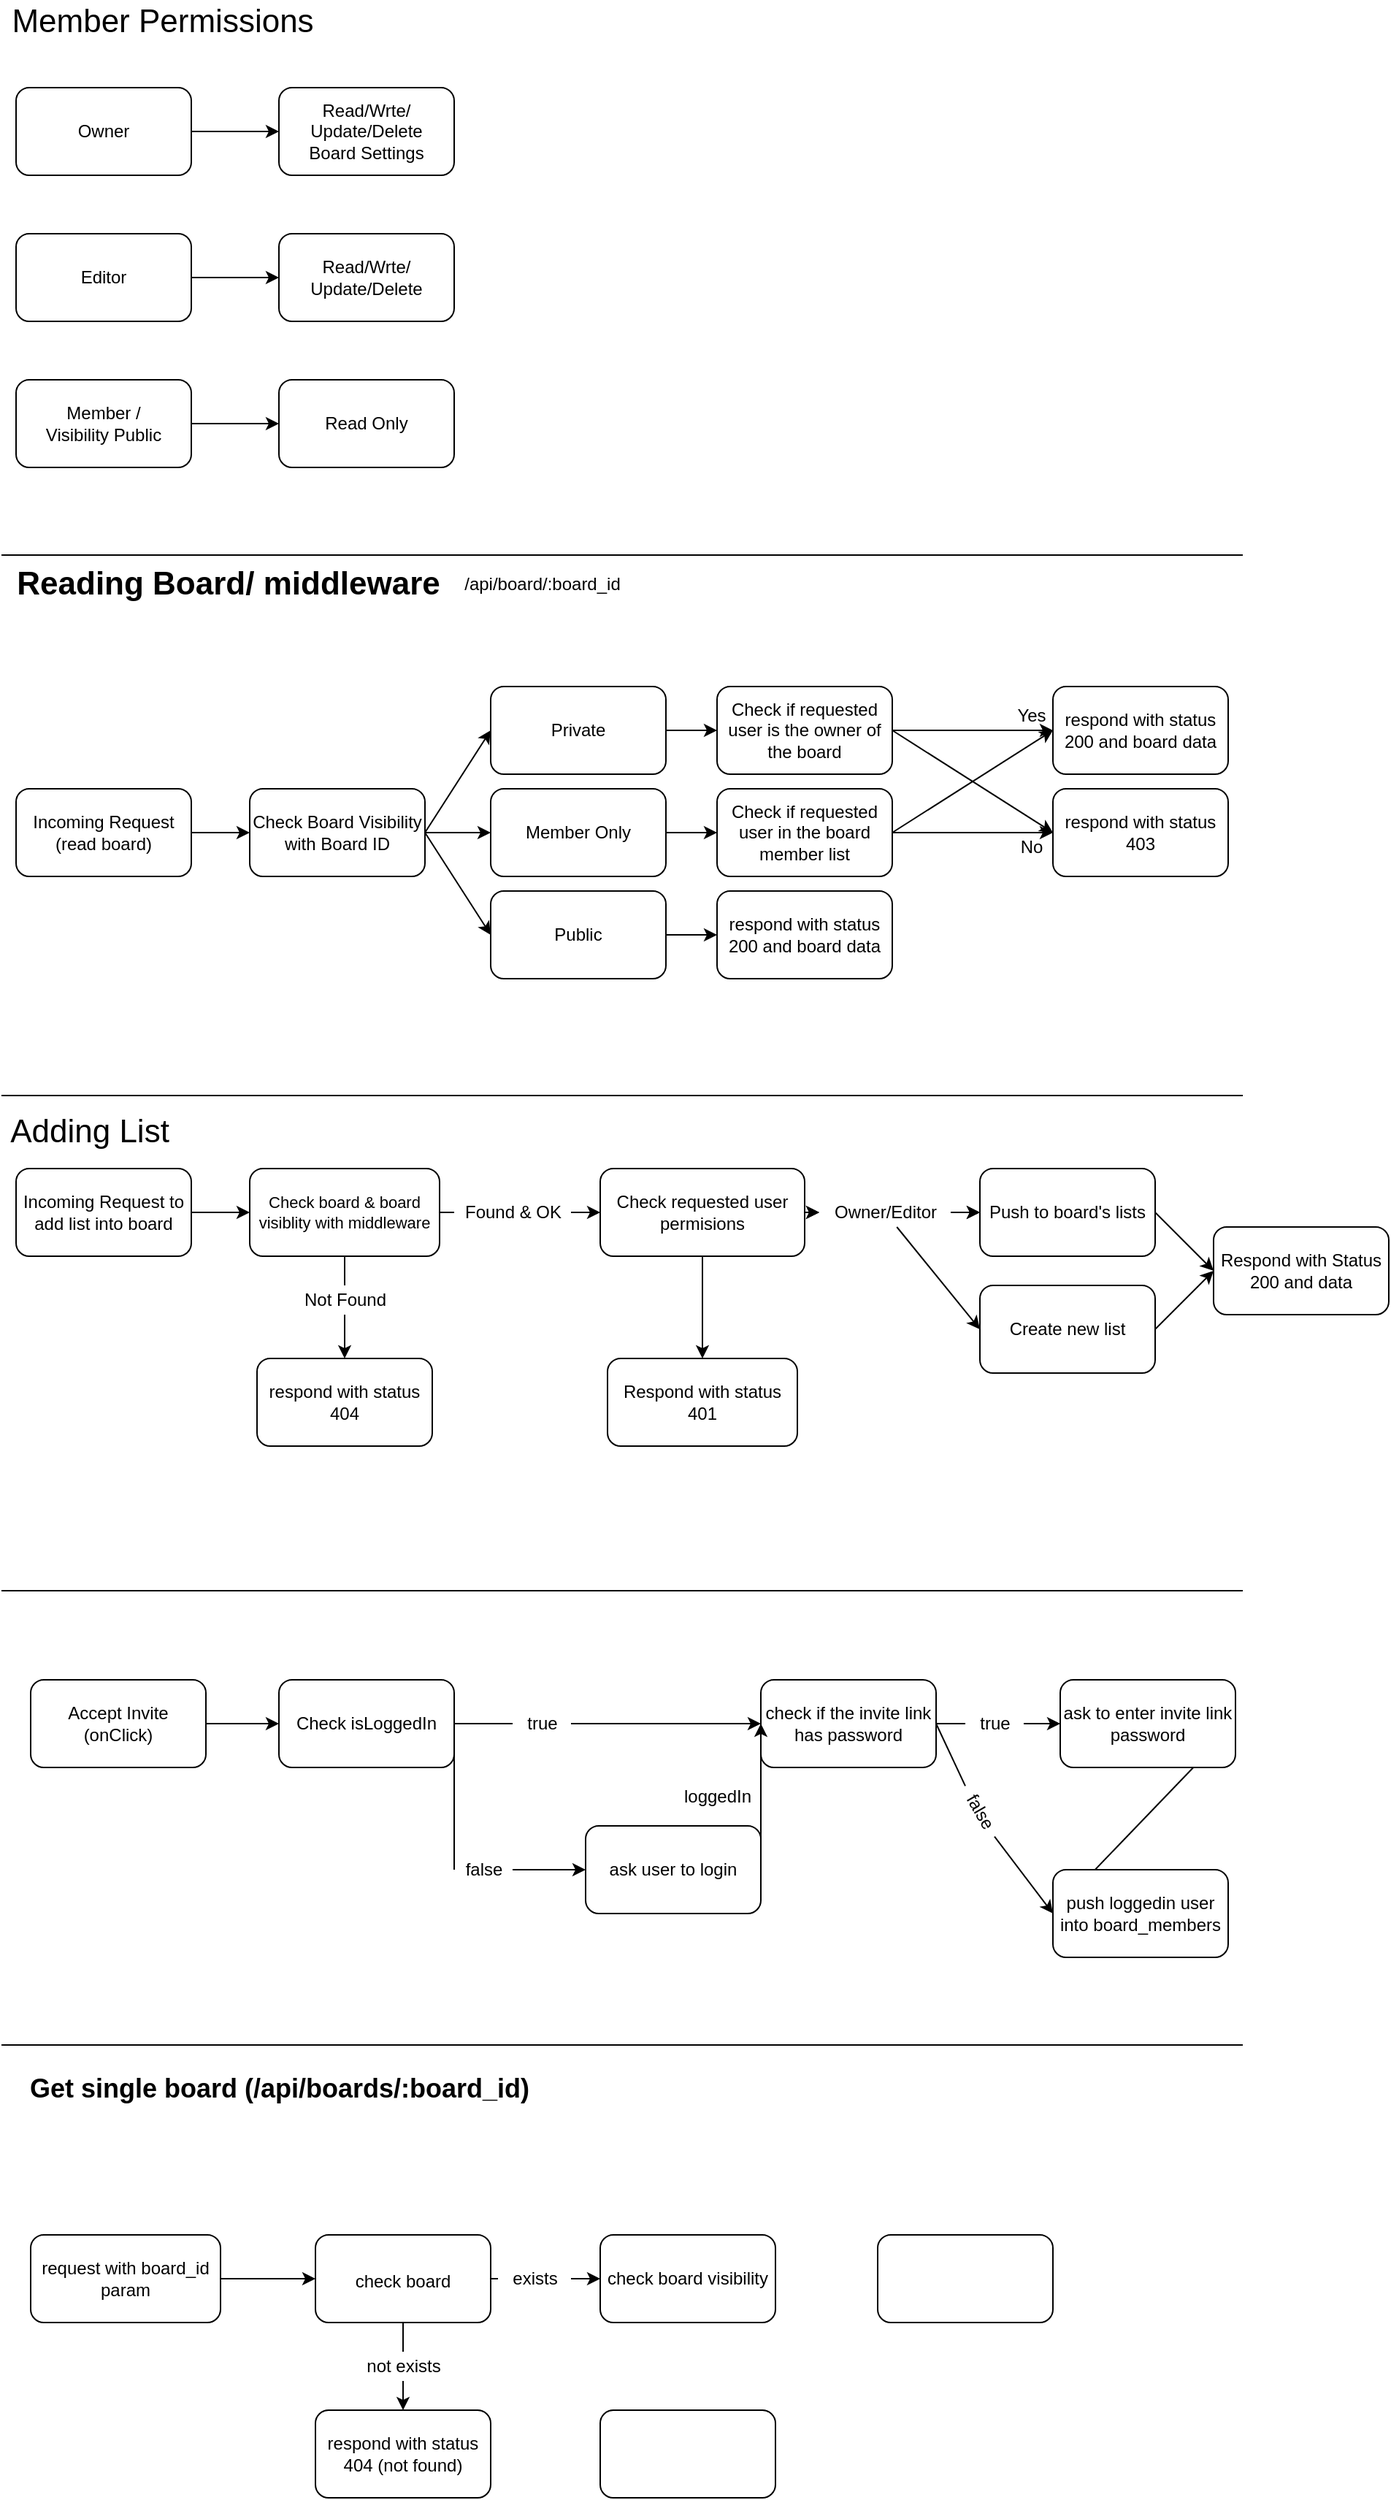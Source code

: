 <mxfile>
    <diagram id="7gFKCLBzEQmejgj8EY94" name="Page-1">
        <mxGraphModel dx="1164" dy="782" grid="1" gridSize="10" guides="1" tooltips="1" connect="1" arrows="1" fold="1" page="1" pageScale="1" pageWidth="850" pageHeight="1100" math="0" shadow="0">
            <root>
                <mxCell id="0"/>
                <mxCell id="1" parent="0"/>
                <mxCell id="4" style="edgeStyle=none;html=1;exitX=1;exitY=0.5;exitDx=0;exitDy=0;entryX=0;entryY=0.5;entryDx=0;entryDy=0;" parent="1" source="2" target="3" edge="1">
                    <mxGeometry relative="1" as="geometry"/>
                </mxCell>
                <mxCell id="2" value="Owner" style="rounded=1;whiteSpace=wrap;html=1;" parent="1" vertex="1">
                    <mxGeometry x="10" y="70" width="120" height="60" as="geometry"/>
                </mxCell>
                <mxCell id="3" value="Read/Wrte/&lt;br&gt;Update/Delete&lt;br&gt;Board Settings" style="rounded=1;whiteSpace=wrap;html=1;" parent="1" vertex="1">
                    <mxGeometry x="190" y="70" width="120" height="60" as="geometry"/>
                </mxCell>
                <mxCell id="5" style="edgeStyle=none;html=1;exitX=1;exitY=0.5;exitDx=0;exitDy=0;entryX=0;entryY=0.5;entryDx=0;entryDy=0;" parent="1" source="6" target="7" edge="1">
                    <mxGeometry relative="1" as="geometry"/>
                </mxCell>
                <mxCell id="6" value="Editor" style="rounded=1;whiteSpace=wrap;html=1;" parent="1" vertex="1">
                    <mxGeometry x="10" y="170" width="120" height="60" as="geometry"/>
                </mxCell>
                <mxCell id="7" value="Read/Wrte/&lt;br&gt;Update/Delete" style="rounded=1;whiteSpace=wrap;html=1;" parent="1" vertex="1">
                    <mxGeometry x="190" y="170" width="120" height="60" as="geometry"/>
                </mxCell>
                <mxCell id="8" style="edgeStyle=none;html=1;exitX=1;exitY=0.5;exitDx=0;exitDy=0;entryX=0;entryY=0.5;entryDx=0;entryDy=0;" parent="1" source="9" target="10" edge="1">
                    <mxGeometry relative="1" as="geometry"/>
                </mxCell>
                <mxCell id="9" value="Member /&lt;br&gt;Visibility Public" style="rounded=1;whiteSpace=wrap;html=1;" parent="1" vertex="1">
                    <mxGeometry x="10" y="270" width="120" height="60" as="geometry"/>
                </mxCell>
                <mxCell id="10" value="Read Only" style="rounded=1;whiteSpace=wrap;html=1;" parent="1" vertex="1">
                    <mxGeometry x="190" y="270" width="120" height="60" as="geometry"/>
                </mxCell>
                <mxCell id="14" style="edgeStyle=none;html=1;exitX=1;exitY=0.5;exitDx=0;exitDy=0;entryX=0;entryY=0.5;entryDx=0;entryDy=0;" parent="1" source="11" target="13" edge="1">
                    <mxGeometry relative="1" as="geometry"/>
                </mxCell>
                <mxCell id="11" value="Incoming Request&lt;br&gt;(read board)" style="rounded=1;whiteSpace=wrap;html=1;" parent="1" vertex="1">
                    <mxGeometry x="10" y="550" width="120" height="60" as="geometry"/>
                </mxCell>
                <mxCell id="27" style="edgeStyle=none;html=1;exitX=1;exitY=0.5;exitDx=0;exitDy=0;entryX=0;entryY=0.5;entryDx=0;entryDy=0;" parent="1" source="13" target="24" edge="1">
                    <mxGeometry relative="1" as="geometry"/>
                </mxCell>
                <mxCell id="28" style="edgeStyle=none;html=1;exitX=1;exitY=0.5;exitDx=0;exitDy=0;entryX=0;entryY=0.5;entryDx=0;entryDy=0;" parent="1" source="13" target="25" edge="1">
                    <mxGeometry relative="1" as="geometry"/>
                </mxCell>
                <mxCell id="29" style="edgeStyle=none;html=1;exitX=1;exitY=0.5;exitDx=0;exitDy=0;entryX=0;entryY=0.5;entryDx=0;entryDy=0;" parent="1" source="13" target="26" edge="1">
                    <mxGeometry relative="1" as="geometry"/>
                </mxCell>
                <mxCell id="13" value="Check Board Visibility&lt;br&gt;with Board ID" style="rounded=1;whiteSpace=wrap;html=1;" parent="1" vertex="1">
                    <mxGeometry x="170" y="550" width="120" height="60" as="geometry"/>
                </mxCell>
                <mxCell id="31" style="edgeStyle=none;html=1;exitX=1;exitY=0.5;exitDx=0;exitDy=0;" parent="1" source="24" target="30" edge="1">
                    <mxGeometry relative="1" as="geometry"/>
                </mxCell>
                <mxCell id="24" value="Private" style="rounded=1;whiteSpace=wrap;html=1;" parent="1" vertex="1">
                    <mxGeometry x="335" y="480" width="120" height="60" as="geometry"/>
                </mxCell>
                <mxCell id="43" style="edgeStyle=none;html=1;exitX=1;exitY=0.5;exitDx=0;exitDy=0;entryX=0;entryY=0.5;entryDx=0;entryDy=0;" parent="1" source="25" target="42" edge="1">
                    <mxGeometry relative="1" as="geometry"/>
                </mxCell>
                <mxCell id="25" value="Member Only" style="rounded=1;whiteSpace=wrap;html=1;" parent="1" vertex="1">
                    <mxGeometry x="335" y="550" width="120" height="60" as="geometry"/>
                </mxCell>
                <mxCell id="58" style="edgeStyle=none;html=1;exitX=1;exitY=0.5;exitDx=0;exitDy=0;entryX=0;entryY=0.5;entryDx=0;entryDy=0;" parent="1" source="26" target="57" edge="1">
                    <mxGeometry relative="1" as="geometry"/>
                </mxCell>
                <mxCell id="26" value="Public" style="rounded=1;whiteSpace=wrap;html=1;" parent="1" vertex="1">
                    <mxGeometry x="335" y="620" width="120" height="60" as="geometry"/>
                </mxCell>
                <mxCell id="52" style="edgeStyle=none;html=1;exitX=1;exitY=0.5;exitDx=0;exitDy=0;" parent="1" source="30" edge="1">
                    <mxGeometry relative="1" as="geometry">
                        <mxPoint x="720" y="580" as="targetPoint"/>
                    </mxGeometry>
                </mxCell>
                <mxCell id="55" style="edgeStyle=none;html=1;exitX=1;exitY=0.5;exitDx=0;exitDy=0;" parent="1" source="30" edge="1">
                    <mxGeometry relative="1" as="geometry">
                        <mxPoint x="720" y="510" as="targetPoint"/>
                    </mxGeometry>
                </mxCell>
                <mxCell id="30" value="Check if requested user is the owner of the board" style="rounded=1;whiteSpace=wrap;html=1;" parent="1" vertex="1">
                    <mxGeometry x="490" y="480" width="120" height="60" as="geometry"/>
                </mxCell>
                <mxCell id="33" value="&lt;span&gt;respond with status 200 and board data&lt;/span&gt;" style="rounded=1;whiteSpace=wrap;html=1;" parent="1" vertex="1">
                    <mxGeometry x="720" y="480" width="120" height="60" as="geometry"/>
                </mxCell>
                <mxCell id="36" value="respond with status 403" style="rounded=1;whiteSpace=wrap;html=1;" parent="1" vertex="1">
                    <mxGeometry x="720" y="550" width="120" height="60" as="geometry"/>
                </mxCell>
                <mxCell id="51" style="edgeStyle=none;html=1;exitX=1;exitY=0.5;exitDx=0;exitDy=0;entryX=0;entryY=0.5;entryDx=0;entryDy=0;" parent="1" source="42" target="36" edge="1">
                    <mxGeometry relative="1" as="geometry"/>
                </mxCell>
                <mxCell id="54" style="edgeStyle=none;html=1;exitX=1;exitY=0.5;exitDx=0;exitDy=0;entryX=0;entryY=0.5;entryDx=0;entryDy=0;" parent="1" source="42" target="33" edge="1">
                    <mxGeometry relative="1" as="geometry"/>
                </mxCell>
                <mxCell id="42" value="Check if requested user in the board member list" style="rounded=1;whiteSpace=wrap;html=1;" parent="1" vertex="1">
                    <mxGeometry x="490" y="550" width="120" height="60" as="geometry"/>
                </mxCell>
                <mxCell id="53" value="No" style="text;html=1;align=center;verticalAlign=middle;resizable=0;points=[];autosize=1;strokeColor=none;fillColor=none;" parent="1" vertex="1">
                    <mxGeometry x="690" y="580" width="30" height="20" as="geometry"/>
                </mxCell>
                <mxCell id="56" value="Yes" style="text;html=1;align=center;verticalAlign=middle;resizable=0;points=[];autosize=1;strokeColor=none;fillColor=none;" parent="1" vertex="1">
                    <mxGeometry x="685" y="490" width="40" height="20" as="geometry"/>
                </mxCell>
                <mxCell id="57" value="&lt;span&gt;respond with status 200 and board data&lt;/span&gt;" style="rounded=1;whiteSpace=wrap;html=1;" parent="1" vertex="1">
                    <mxGeometry x="490" y="620" width="120" height="60" as="geometry"/>
                </mxCell>
                <mxCell id="59" value="" style="endArrow=none;html=1;" parent="1" edge="1">
                    <mxGeometry width="50" height="50" relative="1" as="geometry">
                        <mxPoint y="390" as="sourcePoint"/>
                        <mxPoint x="850" y="390" as="targetPoint"/>
                    </mxGeometry>
                </mxCell>
                <mxCell id="60" value="" style="endArrow=none;html=1;" parent="1" edge="1">
                    <mxGeometry width="50" height="50" relative="1" as="geometry">
                        <mxPoint y="760" as="sourcePoint"/>
                        <mxPoint x="850" y="760" as="targetPoint"/>
                    </mxGeometry>
                </mxCell>
                <mxCell id="61" value="&lt;font style=&quot;font-size: 22px&quot;&gt;&lt;b&gt;Reading Board/ middleware&lt;/b&gt;&lt;/font&gt;" style="text;html=1;align=center;verticalAlign=middle;resizable=0;points=[];autosize=1;strokeColor=none;fillColor=none;" parent="1" vertex="1">
                    <mxGeometry y="400" width="310" height="20" as="geometry"/>
                </mxCell>
                <mxCell id="62" value="Member Permissions" style="text;html=1;align=center;verticalAlign=middle;resizable=0;points=[];autosize=1;strokeColor=none;fillColor=none;fontSize=22;" parent="1" vertex="1">
                    <mxGeometry y="10" width="220" height="30" as="geometry"/>
                </mxCell>
                <mxCell id="63" value="Adding List" style="text;html=1;align=center;verticalAlign=middle;resizable=0;points=[];autosize=1;strokeColor=none;fillColor=none;fontSize=22;" parent="1" vertex="1">
                    <mxGeometry y="770" width="120" height="30" as="geometry"/>
                </mxCell>
                <mxCell id="66" style="edgeStyle=none;html=1;exitX=0.5;exitY=1;exitDx=0;exitDy=0;fontSize=12;entryX=0.5;entryY=0;entryDx=0;entryDy=0;startArrow=none;" parent="1" source="68" target="67" edge="1">
                    <mxGeometry relative="1" as="geometry">
                        <mxPoint x="230" y="940" as="targetPoint"/>
                    </mxGeometry>
                </mxCell>
                <mxCell id="65" value="Check board &amp;amp; board visiblity with middleware" style="rounded=1;whiteSpace=wrap;html=1;fontSize=11;" parent="1" vertex="1">
                    <mxGeometry x="170" y="810" width="130" height="60" as="geometry"/>
                </mxCell>
                <mxCell id="67" value="respond with status 404" style="rounded=1;whiteSpace=wrap;html=1;fontSize=12;" parent="1" vertex="1">
                    <mxGeometry x="175" y="940" width="120" height="60" as="geometry"/>
                </mxCell>
                <mxCell id="68" value="Not Found" style="text;html=1;align=center;verticalAlign=middle;resizable=0;points=[];autosize=1;strokeColor=none;fillColor=none;fontSize=12;" parent="1" vertex="1">
                    <mxGeometry x="200" y="890" width="70" height="20" as="geometry"/>
                </mxCell>
                <mxCell id="69" value="" style="edgeStyle=none;html=1;exitX=0.5;exitY=1;exitDx=0;exitDy=0;fontSize=12;entryX=0.5;entryY=0;entryDx=0;entryDy=0;endArrow=none;" parent="1" source="65" target="68" edge="1">
                    <mxGeometry relative="1" as="geometry">
                        <mxPoint x="230" y="940" as="targetPoint"/>
                        <mxPoint x="230" y="870" as="sourcePoint"/>
                    </mxGeometry>
                </mxCell>
                <mxCell id="78" style="edgeStyle=none;html=1;exitX=1;exitY=0.5;exitDx=0;exitDy=0;entryX=0;entryY=0.5;entryDx=0;entryDy=0;fontSize=12;" parent="1" source="70" target="77" edge="1">
                    <mxGeometry relative="1" as="geometry"/>
                </mxCell>
                <mxCell id="70" value="Push to board's lists" style="rounded=1;whiteSpace=wrap;html=1;fontSize=12;" parent="1" vertex="1">
                    <mxGeometry x="670" y="810" width="120" height="60" as="geometry"/>
                </mxCell>
                <mxCell id="81" style="edgeStyle=none;html=1;fontSize=12;" parent="1" source="72" target="80" edge="1">
                    <mxGeometry relative="1" as="geometry"/>
                </mxCell>
                <mxCell id="72" value="Found &amp;amp; OK" style="text;html=1;align=center;verticalAlign=middle;resizable=0;points=[];autosize=1;strokeColor=none;fillColor=none;fontSize=12;" parent="1" vertex="1">
                    <mxGeometry x="310" y="830" width="80" height="20" as="geometry"/>
                </mxCell>
                <mxCell id="73" value="" style="edgeStyle=none;html=1;exitX=1;exitY=0.5;exitDx=0;exitDy=0;entryX=0;entryY=0.5;entryDx=0;entryDy=0;fontSize=12;endArrow=none;" parent="1" source="65" target="72" edge="1">
                    <mxGeometry relative="1" as="geometry">
                        <mxPoint x="290" y="840" as="sourcePoint"/>
                        <mxPoint x="360" y="840" as="targetPoint"/>
                    </mxGeometry>
                </mxCell>
                <mxCell id="79" style="edgeStyle=none;html=1;exitX=1;exitY=0.5;exitDx=0;exitDy=0;fontSize=12;entryX=0;entryY=0.5;entryDx=0;entryDy=0;" parent="1" source="75" target="77" edge="1">
                    <mxGeometry relative="1" as="geometry">
                        <mxPoint x="830" y="880" as="targetPoint"/>
                    </mxGeometry>
                </mxCell>
                <mxCell id="75" value="Create new list" style="rounded=1;whiteSpace=wrap;html=1;fontSize=12;" parent="1" vertex="1">
                    <mxGeometry x="670" y="890" width="120" height="60" as="geometry"/>
                </mxCell>
                <mxCell id="77" value="Respond with Status 200 and data" style="rounded=1;whiteSpace=wrap;html=1;fontSize=12;" parent="1" vertex="1">
                    <mxGeometry x="830" y="850" width="120" height="60" as="geometry"/>
                </mxCell>
                <mxCell id="97" style="edgeStyle=none;html=1;exitX=1;exitY=0.5;exitDx=0;exitDy=0;fontSize=12;" parent="1" source="80" target="92" edge="1">
                    <mxGeometry relative="1" as="geometry"/>
                </mxCell>
                <mxCell id="101" style="edgeStyle=none;html=1;exitX=1;exitY=0.5;exitDx=0;exitDy=0;fontSize=12;" parent="1" source="80" target="92" edge="1">
                    <mxGeometry relative="1" as="geometry"/>
                </mxCell>
                <mxCell id="103" style="edgeStyle=none;html=1;exitX=0.5;exitY=1;exitDx=0;exitDy=0;entryX=0.5;entryY=0;entryDx=0;entryDy=0;fontSize=12;" parent="1" source="80" target="102" edge="1">
                    <mxGeometry relative="1" as="geometry"/>
                </mxCell>
                <mxCell id="80" value="Check requested user permisions" style="rounded=1;whiteSpace=wrap;html=1;fontSize=12;" parent="1" vertex="1">
                    <mxGeometry x="410" y="810" width="140" height="60" as="geometry"/>
                </mxCell>
                <mxCell id="84" style="edgeStyle=none;html=1;exitX=1;exitY=0.5;exitDx=0;exitDy=0;entryX=0;entryY=0.5;entryDx=0;entryDy=0;fontSize=12;" parent="1" source="82" target="65" edge="1">
                    <mxGeometry relative="1" as="geometry"/>
                </mxCell>
                <mxCell id="82" value="Incoming Request to add list into board" style="rounded=1;whiteSpace=wrap;html=1;fontSize=12;" parent="1" vertex="1">
                    <mxGeometry x="10" y="810" width="120" height="60" as="geometry"/>
                </mxCell>
                <mxCell id="98" style="edgeStyle=none;html=1;entryX=0;entryY=0.5;entryDx=0;entryDy=0;fontSize=12;" parent="1" source="92" target="70" edge="1">
                    <mxGeometry relative="1" as="geometry"/>
                </mxCell>
                <mxCell id="99" value="" style="edgeStyle=none;html=1;fontSize=12;" parent="1" source="92" target="70" edge="1">
                    <mxGeometry relative="1" as="geometry"/>
                </mxCell>
                <mxCell id="100" style="edgeStyle=none;html=1;entryX=0;entryY=0.5;entryDx=0;entryDy=0;fontSize=12;" parent="1" source="92" target="75" edge="1">
                    <mxGeometry relative="1" as="geometry"/>
                </mxCell>
                <mxCell id="92" value="Owner/Editor" style="text;html=1;align=center;verticalAlign=middle;resizable=0;points=[];autosize=1;strokeColor=none;fillColor=none;fontSize=12;rotation=0;" parent="1" vertex="1">
                    <mxGeometry x="560" y="830" width="90" height="20" as="geometry"/>
                </mxCell>
                <mxCell id="102" value="Respond with status 401" style="rounded=1;whiteSpace=wrap;html=1;fontSize=12;" parent="1" vertex="1">
                    <mxGeometry x="415" y="940" width="130" height="60" as="geometry"/>
                </mxCell>
                <mxCell id="104" value="/api/board/:board_id" style="text;html=1;align=center;verticalAlign=middle;resizable=0;points=[];autosize=1;strokeColor=none;fillColor=none;fontSize=12;" parent="1" vertex="1">
                    <mxGeometry x="310" y="400" width="120" height="20" as="geometry"/>
                </mxCell>
                <mxCell id="107" style="edgeStyle=none;html=1;exitX=1;exitY=0.5;exitDx=0;exitDy=0;entryX=0;entryY=0.5;entryDx=0;entryDy=0;" parent="1" source="105" target="106" edge="1">
                    <mxGeometry relative="1" as="geometry"/>
                </mxCell>
                <mxCell id="105" value="Accept Invite&lt;br&gt;(onClick)" style="rounded=1;whiteSpace=wrap;html=1;" parent="1" vertex="1">
                    <mxGeometry x="20" y="1160" width="120" height="60" as="geometry"/>
                </mxCell>
                <mxCell id="109" style="edgeStyle=none;html=1;exitX=1;exitY=0.5;exitDx=0;exitDy=0;entryX=0;entryY=0.5;entryDx=0;entryDy=0;startArrow=none;" parent="1" source="114" target="108" edge="1">
                    <mxGeometry relative="1" as="geometry"/>
                </mxCell>
                <mxCell id="111" style="edgeStyle=none;html=1;exitX=1;exitY=0.5;exitDx=0;exitDy=0;entryX=0;entryY=0.5;entryDx=0;entryDy=0;startArrow=none;" parent="1" source="112" target="110" edge="1">
                    <mxGeometry relative="1" as="geometry"/>
                </mxCell>
                <mxCell id="106" value="Check isLoggedIn" style="rounded=1;whiteSpace=wrap;html=1;" parent="1" vertex="1">
                    <mxGeometry x="190" y="1160" width="120" height="60" as="geometry"/>
                </mxCell>
                <mxCell id="117" style="edgeStyle=none;html=1;exitX=1;exitY=0.5;exitDx=0;exitDy=0;entryX=0;entryY=0.5;entryDx=0;entryDy=0;startArrow=none;" parent="1" source="118" target="116" edge="1">
                    <mxGeometry relative="1" as="geometry"/>
                </mxCell>
                <mxCell id="126" style="edgeStyle=none;html=1;exitX=1;exitY=0.5;exitDx=0;exitDy=0;entryX=0;entryY=0.5;entryDx=0;entryDy=0;startArrow=none;" parent="1" source="127" target="125" edge="1">
                    <mxGeometry relative="1" as="geometry"/>
                </mxCell>
                <mxCell id="108" value="check if the invite link has password" style="rounded=1;whiteSpace=wrap;html=1;" parent="1" vertex="1">
                    <mxGeometry x="520" y="1160" width="120" height="60" as="geometry"/>
                </mxCell>
                <mxCell id="122" style="edgeStyle=none;html=1;exitX=1;exitY=0.5;exitDx=0;exitDy=0;entryX=0;entryY=0.5;entryDx=0;entryDy=0;" parent="1" source="110" target="108" edge="1">
                    <mxGeometry relative="1" as="geometry"/>
                </mxCell>
                <mxCell id="110" value="ask user to login" style="rounded=1;whiteSpace=wrap;html=1;" parent="1" vertex="1">
                    <mxGeometry x="400" y="1260" width="120" height="60" as="geometry"/>
                </mxCell>
                <mxCell id="112" value="false" style="text;html=1;align=center;verticalAlign=middle;resizable=0;points=[];autosize=1;strokeColor=none;fillColor=none;rotation=0;" parent="1" vertex="1">
                    <mxGeometry x="310" y="1280" width="40" height="20" as="geometry"/>
                </mxCell>
                <mxCell id="113" value="" style="edgeStyle=none;html=1;exitX=1;exitY=0.5;exitDx=0;exitDy=0;entryX=0;entryY=0.5;entryDx=0;entryDy=0;endArrow=none;" parent="1" source="106" target="112" edge="1">
                    <mxGeometry relative="1" as="geometry">
                        <mxPoint x="335" y="1190" as="sourcePoint"/>
                        <mxPoint x="425" y="1260" as="targetPoint"/>
                    </mxGeometry>
                </mxCell>
                <mxCell id="114" value="true" style="text;html=1;align=center;verticalAlign=middle;resizable=0;points=[];autosize=1;strokeColor=none;fillColor=none;rotation=0;" parent="1" vertex="1">
                    <mxGeometry x="350" y="1180" width="40" height="20" as="geometry"/>
                </mxCell>
                <mxCell id="115" value="" style="edgeStyle=none;html=1;exitX=1;exitY=0.5;exitDx=0;exitDy=0;entryX=0;entryY=0.5;entryDx=0;entryDy=0;endArrow=none;" parent="1" source="106" target="114" edge="1">
                    <mxGeometry relative="1" as="geometry">
                        <mxPoint x="335" y="1190" as="sourcePoint"/>
                        <mxPoint x="430" y="1150" as="targetPoint"/>
                    </mxGeometry>
                </mxCell>
                <mxCell id="129" style="edgeStyle=none;html=1;exitX=1;exitY=0.5;exitDx=0;exitDy=0;entryX=0;entryY=0.5;entryDx=0;entryDy=0;" parent="1" source="116" target="125" edge="1">
                    <mxGeometry relative="1" as="geometry"/>
                </mxCell>
                <mxCell id="116" value="ask to enter invite link password" style="rounded=1;whiteSpace=wrap;html=1;" parent="1" vertex="1">
                    <mxGeometry x="725" y="1160" width="120" height="60" as="geometry"/>
                </mxCell>
                <mxCell id="118" value="true" style="text;html=1;align=center;verticalAlign=middle;resizable=0;points=[];autosize=1;strokeColor=none;fillColor=none;" parent="1" vertex="1">
                    <mxGeometry x="660" y="1180" width="40" height="20" as="geometry"/>
                </mxCell>
                <mxCell id="119" value="" style="edgeStyle=none;html=1;exitX=1;exitY=0.5;exitDx=0;exitDy=0;entryX=0;entryY=0.5;entryDx=0;entryDy=0;endArrow=none;" parent="1" source="108" target="118" edge="1">
                    <mxGeometry relative="1" as="geometry">
                        <mxPoint x="560" y="1150" as="sourcePoint"/>
                        <mxPoint x="660" y="1150" as="targetPoint"/>
                    </mxGeometry>
                </mxCell>
                <mxCell id="123" value="loggedIn" style="text;html=1;align=center;verticalAlign=middle;resizable=0;points=[];autosize=1;strokeColor=none;fillColor=none;" parent="1" vertex="1">
                    <mxGeometry x="460" y="1230" width="60" height="20" as="geometry"/>
                </mxCell>
                <mxCell id="125" value="push loggedin user into board_members" style="rounded=1;whiteSpace=wrap;html=1;" parent="1" vertex="1">
                    <mxGeometry x="720" y="1290" width="120" height="60" as="geometry"/>
                </mxCell>
                <mxCell id="127" value="false" style="text;html=1;align=center;verticalAlign=middle;resizable=0;points=[];autosize=1;strokeColor=none;fillColor=none;rotation=60;" parent="1" vertex="1">
                    <mxGeometry x="650" y="1240" width="40" height="20" as="geometry"/>
                </mxCell>
                <mxCell id="128" value="" style="edgeStyle=none;html=1;exitX=1;exitY=0.5;exitDx=0;exitDy=0;entryX=0;entryY=0.5;entryDx=0;entryDy=0;endArrow=none;" parent="1" source="108" target="127" edge="1">
                    <mxGeometry relative="1" as="geometry">
                        <mxPoint x="640" y="1190" as="sourcePoint"/>
                        <mxPoint x="710" y="1310" as="targetPoint"/>
                    </mxGeometry>
                </mxCell>
                <mxCell id="130" value="" style="endArrow=none;html=1;" edge="1" parent="1">
                    <mxGeometry width="50" height="50" relative="1" as="geometry">
                        <mxPoint y="1099" as="sourcePoint"/>
                        <mxPoint x="850" y="1099" as="targetPoint"/>
                    </mxGeometry>
                </mxCell>
                <mxCell id="131" value="" style="endArrow=none;html=1;" edge="1" parent="1">
                    <mxGeometry width="50" height="50" relative="1" as="geometry">
                        <mxPoint y="1410" as="sourcePoint"/>
                        <mxPoint x="850" y="1410" as="targetPoint"/>
                    </mxGeometry>
                </mxCell>
                <mxCell id="135" style="edgeStyle=none;html=1;exitX=1;exitY=0.5;exitDx=0;exitDy=0;entryX=0;entryY=0.5;entryDx=0;entryDy=0;fontSize=18;" edge="1" parent="1" source="132" target="134">
                    <mxGeometry relative="1" as="geometry"/>
                </mxCell>
                <mxCell id="132" value="request with board_id param" style="rounded=1;whiteSpace=wrap;html=1;" vertex="1" parent="1">
                    <mxGeometry x="20" y="1540" width="130" height="60" as="geometry"/>
                </mxCell>
                <mxCell id="133" value="&lt;font size=&quot;1&quot;&gt;&lt;b style=&quot;font-size: 18px&quot;&gt;Get single board (/api/boards/:board_id)&lt;/b&gt;&lt;/font&gt;" style="text;html=1;align=center;verticalAlign=middle;resizable=0;points=[];autosize=1;strokeColor=none;fillColor=none;" vertex="1" parent="1">
                    <mxGeometry x="10" y="1430" width="360" height="20" as="geometry"/>
                </mxCell>
                <mxCell id="136" style="edgeStyle=none;html=1;exitX=0.5;exitY=1;exitDx=0;exitDy=0;fontSize=12;entryX=0.5;entryY=0;entryDx=0;entryDy=0;startArrow=none;" edge="1" parent="1" source="138" target="137">
                    <mxGeometry relative="1" as="geometry">
                        <mxPoint x="275" y="1660" as="targetPoint"/>
                    </mxGeometry>
                </mxCell>
                <mxCell id="141" style="edgeStyle=none;html=1;exitX=1;exitY=0.5;exitDx=0;exitDy=0;entryX=0;entryY=0.5;entryDx=0;entryDy=0;fontSize=12;startArrow=none;" edge="1" parent="1" source="142" target="140">
                    <mxGeometry relative="1" as="geometry"/>
                </mxCell>
                <mxCell id="134" value="&lt;span style=&quot;font-size: 12px&quot;&gt;check board&lt;/span&gt;" style="rounded=1;whiteSpace=wrap;html=1;fontSize=18;" vertex="1" parent="1">
                    <mxGeometry x="215" y="1540" width="120" height="60" as="geometry"/>
                </mxCell>
                <mxCell id="137" value="respond with status 404 (not found)" style="rounded=1;whiteSpace=wrap;html=1;fontSize=12;" vertex="1" parent="1">
                    <mxGeometry x="215" y="1660" width="120" height="60" as="geometry"/>
                </mxCell>
                <mxCell id="138" value="not exists" style="text;html=1;align=center;verticalAlign=middle;resizable=0;points=[];autosize=1;strokeColor=none;fillColor=none;fontSize=12;" vertex="1" parent="1">
                    <mxGeometry x="240" y="1620" width="70" height="20" as="geometry"/>
                </mxCell>
                <mxCell id="139" value="" style="edgeStyle=none;html=1;exitX=0.5;exitY=1;exitDx=0;exitDy=0;fontSize=12;entryX=0.5;entryY=0;entryDx=0;entryDy=0;endArrow=none;" edge="1" parent="1" source="134" target="138">
                    <mxGeometry relative="1" as="geometry">
                        <mxPoint x="275" y="1660" as="targetPoint"/>
                        <mxPoint x="275" y="1600" as="sourcePoint"/>
                    </mxGeometry>
                </mxCell>
                <mxCell id="140" value="check board visibility" style="rounded=1;whiteSpace=wrap;html=1;fontSize=12;" vertex="1" parent="1">
                    <mxGeometry x="410" y="1540" width="120" height="60" as="geometry"/>
                </mxCell>
                <mxCell id="142" value="exists" style="text;html=1;align=center;verticalAlign=middle;resizable=0;points=[];autosize=1;strokeColor=none;fillColor=none;fontSize=12;" vertex="1" parent="1">
                    <mxGeometry x="340" y="1560" width="50" height="20" as="geometry"/>
                </mxCell>
                <mxCell id="143" value="" style="edgeStyle=none;html=1;exitX=1;exitY=0.5;exitDx=0;exitDy=0;entryX=0;entryY=0.5;entryDx=0;entryDy=0;fontSize=12;endArrow=none;" edge="1" parent="1" source="134" target="142">
                    <mxGeometry relative="1" as="geometry">
                        <mxPoint x="335" y="1570" as="sourcePoint"/>
                        <mxPoint x="410" y="1570" as="targetPoint"/>
                    </mxGeometry>
                </mxCell>
                <mxCell id="144" value="" style="rounded=1;whiteSpace=wrap;html=1;fontSize=12;" vertex="1" parent="1">
                    <mxGeometry x="600" y="1540" width="120" height="60" as="geometry"/>
                </mxCell>
                <mxCell id="145" value="" style="rounded=1;whiteSpace=wrap;html=1;fontSize=12;" vertex="1" parent="1">
                    <mxGeometry x="410" y="1660" width="120" height="60" as="geometry"/>
                </mxCell>
            </root>
        </mxGraphModel>
    </diagram>
</mxfile>